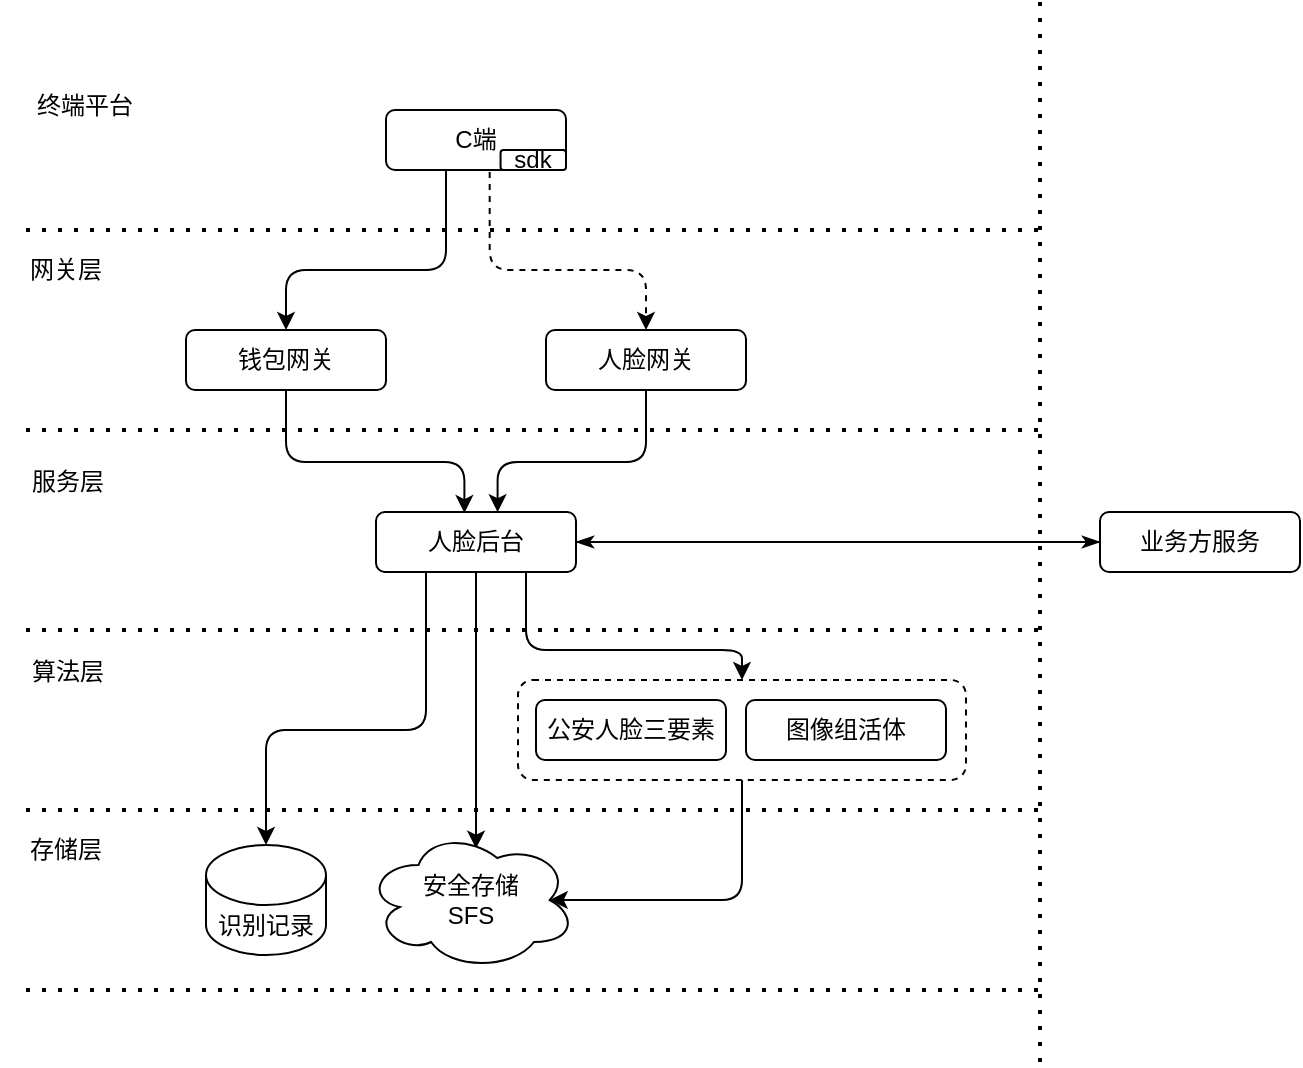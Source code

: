 <mxfile version="14.2.7" type="github">
  <diagram id="R2lEEEUBdFMjLlhIrx00" name="Page-1">
    <mxGraphModel dx="1185" dy="799" grid="1" gridSize="10" guides="1" tooltips="1" connect="1" arrows="1" fold="1" page="1" pageScale="1" pageWidth="827" pageHeight="1169" math="0" shadow="0" extFonts="Permanent Marker^https://fonts.googleapis.com/css?family=Permanent+Marker">
      <root>
        <mxCell id="0" />
        <mxCell id="1" parent="0" />
        <mxCell id="rQlDtDrj5K_MvWdmBDgF-48" style="edgeStyle=orthogonalEdgeStyle;orthogonalLoop=1;jettySize=auto;html=1;exitX=0;exitY=0.5;exitDx=0;exitDy=0;entryX=1;entryY=0.5;entryDx=0;entryDy=0;endArrow=classicThin;endFill=1;jumpStyle=none;noJump=0;fillColor=#a20025;" edge="1" parent="1" source="rQlDtDrj5K_MvWdmBDgF-47" target="rQlDtDrj5K_MvWdmBDgF-9">
          <mxGeometry relative="1" as="geometry" />
        </mxCell>
        <mxCell id="rQlDtDrj5K_MvWdmBDgF-3" value="" style="group" vertex="1" connectable="0" parent="1">
          <mxGeometry x="273" y="144" width="90" height="30" as="geometry" />
        </mxCell>
        <mxCell id="rQlDtDrj5K_MvWdmBDgF-1" value="C端" style="rounded=1;whiteSpace=wrap;html=1;" vertex="1" parent="rQlDtDrj5K_MvWdmBDgF-3">
          <mxGeometry width="90.0" height="30" as="geometry" />
        </mxCell>
        <mxCell id="rQlDtDrj5K_MvWdmBDgF-2" value="sdk" style="rounded=1;whiteSpace=wrap;html=1;" vertex="1" parent="rQlDtDrj5K_MvWdmBDgF-3">
          <mxGeometry x="57.27" y="20" width="32.73" height="10" as="geometry" />
        </mxCell>
        <mxCell id="rQlDtDrj5K_MvWdmBDgF-10" style="edgeStyle=orthogonalEdgeStyle;orthogonalLoop=1;jettySize=auto;html=1;exitX=0.5;exitY=1;exitDx=0;exitDy=0;entryX=0.442;entryY=0.017;entryDx=0;entryDy=0;entryPerimeter=0;" edge="1" parent="1" source="rQlDtDrj5K_MvWdmBDgF-4" target="rQlDtDrj5K_MvWdmBDgF-9">
          <mxGeometry relative="1" as="geometry">
            <Array as="points">
              <mxPoint x="223" y="320" />
              <mxPoint x="312" y="320" />
            </Array>
          </mxGeometry>
        </mxCell>
        <mxCell id="rQlDtDrj5K_MvWdmBDgF-4" value="钱包网关" style="rounded=1;whiteSpace=wrap;html=1;" vertex="1" parent="1">
          <mxGeometry x="173" y="254" width="100" height="30" as="geometry" />
        </mxCell>
        <mxCell id="rQlDtDrj5K_MvWdmBDgF-11" style="edgeStyle=orthogonalEdgeStyle;orthogonalLoop=1;jettySize=auto;html=1;exitX=0.5;exitY=1;exitDx=0;exitDy=0;entryX=0.608;entryY=0.003;entryDx=0;entryDy=0;entryPerimeter=0;" edge="1" parent="1" source="rQlDtDrj5K_MvWdmBDgF-5" target="rQlDtDrj5K_MvWdmBDgF-9">
          <mxGeometry relative="1" as="geometry">
            <Array as="points">
              <mxPoint x="403" y="320" />
              <mxPoint x="329" y="320" />
            </Array>
          </mxGeometry>
        </mxCell>
        <mxCell id="rQlDtDrj5K_MvWdmBDgF-5" value="人脸网关" style="rounded=1;whiteSpace=wrap;html=1;" vertex="1" parent="1">
          <mxGeometry x="353" y="254" width="100" height="30" as="geometry" />
        </mxCell>
        <mxCell id="rQlDtDrj5K_MvWdmBDgF-6" style="orthogonalLoop=1;jettySize=auto;html=1;entryX=0.5;entryY=0;entryDx=0;entryDy=0;edgeStyle=orthogonalEdgeStyle;" edge="1" parent="1" target="rQlDtDrj5K_MvWdmBDgF-4">
          <mxGeometry relative="1" as="geometry">
            <mxPoint x="303" y="174" as="sourcePoint" />
            <Array as="points">
              <mxPoint x="303" y="174" />
              <mxPoint x="303" y="224" />
              <mxPoint x="223" y="224" />
            </Array>
          </mxGeometry>
        </mxCell>
        <mxCell id="rQlDtDrj5K_MvWdmBDgF-19" style="edgeStyle=orthogonalEdgeStyle;orthogonalLoop=1;jettySize=auto;html=1;exitX=0.5;exitY=1;exitDx=0;exitDy=0;entryX=0.524;entryY=0.133;entryDx=0;entryDy=0;entryPerimeter=0;" edge="1" parent="1" source="rQlDtDrj5K_MvWdmBDgF-9" target="rQlDtDrj5K_MvWdmBDgF-18">
          <mxGeometry relative="1" as="geometry" />
        </mxCell>
        <mxCell id="rQlDtDrj5K_MvWdmBDgF-40" style="edgeStyle=elbowEdgeStyle;orthogonalLoop=1;jettySize=auto;elbow=vertical;html=1;exitX=0.75;exitY=1;exitDx=0;exitDy=0;entryX=0.5;entryY=0;entryDx=0;entryDy=0;" edge="1" parent="1" source="rQlDtDrj5K_MvWdmBDgF-9" target="rQlDtDrj5K_MvWdmBDgF-39">
          <mxGeometry relative="1" as="geometry">
            <Array as="points">
              <mxPoint x="413" y="414" />
            </Array>
          </mxGeometry>
        </mxCell>
        <mxCell id="rQlDtDrj5K_MvWdmBDgF-43" style="edgeStyle=orthogonalEdgeStyle;orthogonalLoop=1;jettySize=auto;html=1;exitX=0.25;exitY=1;exitDx=0;exitDy=0;entryX=0.5;entryY=0;entryDx=0;entryDy=0;entryPerimeter=0;" edge="1" parent="1" source="rQlDtDrj5K_MvWdmBDgF-9" target="rQlDtDrj5K_MvWdmBDgF-42">
          <mxGeometry relative="1" as="geometry">
            <Array as="points">
              <mxPoint x="293" y="454" />
              <mxPoint x="213" y="454" />
            </Array>
          </mxGeometry>
        </mxCell>
        <mxCell id="rQlDtDrj5K_MvWdmBDgF-49" style="jumpStyle=none;orthogonalLoop=1;jettySize=auto;html=1;exitX=1;exitY=0.5;exitDx=0;exitDy=0;entryX=0;entryY=0.5;entryDx=0;entryDy=0;endArrow=classicThin;endFill=1;strokeColor=#000000;" edge="1" parent="1" source="rQlDtDrj5K_MvWdmBDgF-9" target="rQlDtDrj5K_MvWdmBDgF-47">
          <mxGeometry relative="1" as="geometry" />
        </mxCell>
        <mxCell id="rQlDtDrj5K_MvWdmBDgF-9" value="人脸后台" style="rounded=1;whiteSpace=wrap;html=1;" vertex="1" parent="1">
          <mxGeometry x="268" y="345" width="100" height="30" as="geometry" />
        </mxCell>
        <mxCell id="rQlDtDrj5K_MvWdmBDgF-12" value="公安人脸三要素" style="rounded=1;whiteSpace=wrap;html=1;" vertex="1" parent="1">
          <mxGeometry x="348" y="439" width="95" height="30" as="geometry" />
        </mxCell>
        <mxCell id="rQlDtDrj5K_MvWdmBDgF-13" value="图像组活体" style="rounded=1;whiteSpace=wrap;html=1;" vertex="1" parent="1">
          <mxGeometry x="453" y="439" width="100" height="30" as="geometry" />
        </mxCell>
        <mxCell id="rQlDtDrj5K_MvWdmBDgF-18" value="安全存储&lt;br&gt;SFS" style="ellipse;shape=cloud;whiteSpace=wrap;html=1;" vertex="1" parent="1">
          <mxGeometry x="263" y="504" width="105" height="70" as="geometry" />
        </mxCell>
        <mxCell id="rQlDtDrj5K_MvWdmBDgF-26" style="edgeStyle=elbowEdgeStyle;orthogonalLoop=1;jettySize=auto;html=1;exitX=0.576;exitY=1.033;exitDx=0;exitDy=0;dashed=1;elbow=vertical;exitPerimeter=0;entryX=0.5;entryY=0;entryDx=0;entryDy=0;" edge="1" parent="1" source="rQlDtDrj5K_MvWdmBDgF-1" target="rQlDtDrj5K_MvWdmBDgF-5">
          <mxGeometry relative="1" as="geometry">
            <mxPoint x="338" y="174" as="sourcePoint" />
            <mxPoint x="403" y="264" as="targetPoint" />
            <Array as="points">
              <mxPoint x="363" y="224" />
              <mxPoint x="363" y="214" />
            </Array>
          </mxGeometry>
        </mxCell>
        <mxCell id="rQlDtDrj5K_MvWdmBDgF-28" value="" style="endArrow=none;dashed=1;html=1;dashPattern=1 3;strokeWidth=2;" edge="1" parent="1">
          <mxGeometry width="50" height="50" relative="1" as="geometry">
            <mxPoint x="93" y="204" as="sourcePoint" />
            <mxPoint x="603" y="204" as="targetPoint" />
          </mxGeometry>
        </mxCell>
        <mxCell id="rQlDtDrj5K_MvWdmBDgF-29" value="" style="endArrow=none;dashed=1;html=1;dashPattern=1 3;strokeWidth=2;" edge="1" parent="1">
          <mxGeometry width="50" height="50" relative="1" as="geometry">
            <mxPoint x="93" y="304" as="sourcePoint" />
            <mxPoint x="600" y="304" as="targetPoint" />
          </mxGeometry>
        </mxCell>
        <mxCell id="rQlDtDrj5K_MvWdmBDgF-30" value="" style="endArrow=none;dashed=1;html=1;dashPattern=1 3;strokeWidth=2;" edge="1" parent="1">
          <mxGeometry width="50" height="50" relative="1" as="geometry">
            <mxPoint x="93" y="404" as="sourcePoint" />
            <mxPoint x="600" y="404" as="targetPoint" />
          </mxGeometry>
        </mxCell>
        <mxCell id="rQlDtDrj5K_MvWdmBDgF-31" value="" style="endArrow=none;dashed=1;html=1;dashPattern=1 3;strokeWidth=2;" edge="1" parent="1">
          <mxGeometry width="50" height="50" relative="1" as="geometry">
            <mxPoint x="93" y="494" as="sourcePoint" />
            <mxPoint x="603" y="494" as="targetPoint" />
          </mxGeometry>
        </mxCell>
        <mxCell id="rQlDtDrj5K_MvWdmBDgF-32" value="" style="endArrow=none;dashed=1;html=1;dashPattern=1 3;strokeWidth=2;" edge="1" parent="1">
          <mxGeometry width="50" height="50" relative="1" as="geometry">
            <mxPoint x="93" y="584" as="sourcePoint" />
            <mxPoint x="603" y="584" as="targetPoint" />
          </mxGeometry>
        </mxCell>
        <mxCell id="rQlDtDrj5K_MvWdmBDgF-33" value="网关层" style="text;html=1;strokeColor=none;fillColor=none;align=center;verticalAlign=middle;whiteSpace=wrap;rounded=0;" vertex="1" parent="1">
          <mxGeometry x="93" y="214" width="40" height="20" as="geometry" />
        </mxCell>
        <mxCell id="rQlDtDrj5K_MvWdmBDgF-34" value="服务层" style="text;html=1;strokeColor=none;fillColor=none;align=center;verticalAlign=middle;whiteSpace=wrap;rounded=0;" vertex="1" parent="1">
          <mxGeometry x="88" y="320" width="52" height="20" as="geometry" />
        </mxCell>
        <mxCell id="rQlDtDrj5K_MvWdmBDgF-35" value="算法层" style="text;html=1;strokeColor=none;fillColor=none;align=center;verticalAlign=middle;whiteSpace=wrap;rounded=0;" vertex="1" parent="1">
          <mxGeometry x="80" y="417" width="68" height="15" as="geometry" />
        </mxCell>
        <mxCell id="rQlDtDrj5K_MvWdmBDgF-38" value="存储层" style="text;html=1;strokeColor=none;fillColor=none;align=center;verticalAlign=middle;whiteSpace=wrap;rounded=0;" vertex="1" parent="1">
          <mxGeometry x="88" y="506" width="50" height="15" as="geometry" />
        </mxCell>
        <mxCell id="rQlDtDrj5K_MvWdmBDgF-41" style="edgeStyle=orthogonalEdgeStyle;orthogonalLoop=1;jettySize=auto;elbow=vertical;html=1;exitX=0.5;exitY=1;exitDx=0;exitDy=0;entryX=0.875;entryY=0.5;entryDx=0;entryDy=0;entryPerimeter=0;" edge="1" parent="1" source="rQlDtDrj5K_MvWdmBDgF-39" target="rQlDtDrj5K_MvWdmBDgF-18">
          <mxGeometry relative="1" as="geometry">
            <Array as="points">
              <mxPoint x="451" y="539" />
            </Array>
          </mxGeometry>
        </mxCell>
        <mxCell id="rQlDtDrj5K_MvWdmBDgF-39" value="" style="rounded=1;whiteSpace=wrap;html=1;fillColor=none;dashed=1;strokeWidth=1;" vertex="1" parent="1">
          <mxGeometry x="339" y="429" width="224" height="50" as="geometry" />
        </mxCell>
        <mxCell id="rQlDtDrj5K_MvWdmBDgF-42" value="识别记录" style="shape=cylinder3;whiteSpace=wrap;html=1;boundedLbl=1;backgroundOutline=1;size=15;strokeWidth=1;fillColor=none;" vertex="1" parent="1">
          <mxGeometry x="183" y="511.5" width="60" height="55" as="geometry" />
        </mxCell>
        <mxCell id="rQlDtDrj5K_MvWdmBDgF-44" value="终端平台" style="text;html=1;strokeColor=none;fillColor=none;align=center;verticalAlign=middle;whiteSpace=wrap;rounded=0;" vertex="1" parent="1">
          <mxGeometry x="88" y="134" width="69" height="15" as="geometry" />
        </mxCell>
        <mxCell id="rQlDtDrj5K_MvWdmBDgF-45" value="" style="endArrow=none;dashed=1;html=1;dashPattern=1 3;strokeWidth=2;" edge="1" parent="1">
          <mxGeometry width="50" height="50" relative="1" as="geometry">
            <mxPoint x="600" y="90" as="sourcePoint" />
            <mxPoint x="600" y="620" as="targetPoint" />
          </mxGeometry>
        </mxCell>
        <mxCell id="rQlDtDrj5K_MvWdmBDgF-47" value="业务方服务" style="rounded=1;whiteSpace=wrap;html=1;" vertex="1" parent="1">
          <mxGeometry x="630" y="345" width="100" height="30" as="geometry" />
        </mxCell>
      </root>
    </mxGraphModel>
  </diagram>
</mxfile>
